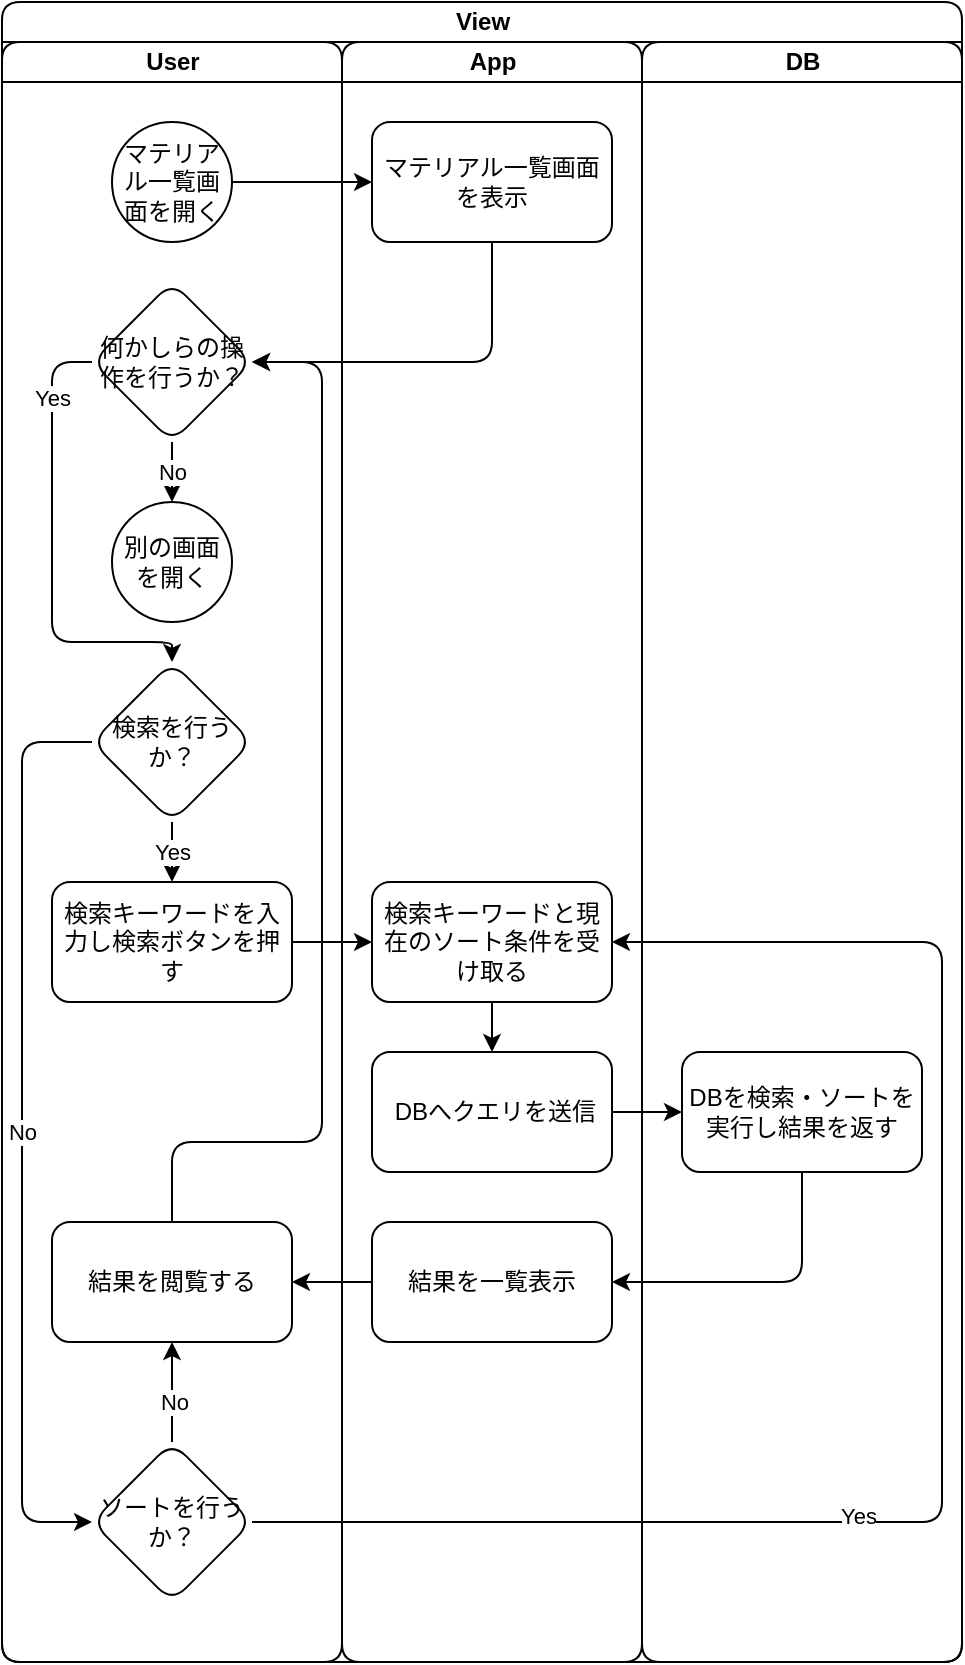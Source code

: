 <mxfile version="28.0.7">
  <diagram name="ページ1" id="nDsr7ZL2te_903vVJfcC">
    <mxGraphModel dx="926" dy="566" grid="1" gridSize="10" guides="1" tooltips="1" connect="1" arrows="1" fold="1" page="1" pageScale="1" pageWidth="827" pageHeight="1169" math="0" shadow="0">
      <root>
        <mxCell id="0" />
        <mxCell id="1" parent="0" />
        <mxCell id="RWtatsnmNJWNkK9OS8tK-5" value="View" style="swimlane;childLayout=stackLayout;resizeParent=1;resizeParentMax=0;startSize=20;html=1;rounded=1;" vertex="1" parent="1">
          <mxGeometry x="230" y="50" width="480" height="830" as="geometry" />
        </mxCell>
        <mxCell id="RWtatsnmNJWNkK9OS8tK-6" value="User" style="swimlane;startSize=20;html=1;rounded=1;" vertex="1" parent="RWtatsnmNJWNkK9OS8tK-5">
          <mxGeometry y="20" width="170" height="810" as="geometry" />
        </mxCell>
        <mxCell id="RWtatsnmNJWNkK9OS8tK-10" value="マテリアル一覧画面を開く" style="ellipse;whiteSpace=wrap;html=1;rounded=1;" vertex="1" parent="RWtatsnmNJWNkK9OS8tK-6">
          <mxGeometry x="55.0" y="40" width="60" height="60" as="geometry" />
        </mxCell>
        <mxCell id="RWtatsnmNJWNkK9OS8tK-20" value="No" style="edgeStyle=orthogonalEdgeStyle;rounded=1;orthogonalLoop=1;jettySize=auto;html=1;exitX=0.5;exitY=1;exitDx=0;exitDy=0;" edge="1" parent="RWtatsnmNJWNkK9OS8tK-6" source="RWtatsnmNJWNkK9OS8tK-13" target="RWtatsnmNJWNkK9OS8tK-15">
          <mxGeometry relative="1" as="geometry" />
        </mxCell>
        <mxCell id="RWtatsnmNJWNkK9OS8tK-39" style="edgeStyle=orthogonalEdgeStyle;rounded=1;orthogonalLoop=1;jettySize=auto;html=1;exitX=0;exitY=0.5;exitDx=0;exitDy=0;entryX=0.5;entryY=0;entryDx=0;entryDy=0;" edge="1" parent="RWtatsnmNJWNkK9OS8tK-6" source="RWtatsnmNJWNkK9OS8tK-13" target="RWtatsnmNJWNkK9OS8tK-21">
          <mxGeometry relative="1" as="geometry">
            <Array as="points">
              <mxPoint x="25" y="160" />
              <mxPoint x="25" y="300" />
              <mxPoint x="85" y="300" />
            </Array>
          </mxGeometry>
        </mxCell>
        <mxCell id="RWtatsnmNJWNkK9OS8tK-41" value="Yes" style="edgeLabel;html=1;align=center;verticalAlign=middle;resizable=0;points=[];rounded=1;" vertex="1" connectable="0" parent="RWtatsnmNJWNkK9OS8tK-39">
          <mxGeometry x="-0.67" relative="1" as="geometry">
            <mxPoint as="offset" />
          </mxGeometry>
        </mxCell>
        <mxCell id="RWtatsnmNJWNkK9OS8tK-13" value="何かしらの操作を行うか？" style="rhombus;whiteSpace=wrap;html=1;rounded=1;" vertex="1" parent="RWtatsnmNJWNkK9OS8tK-6">
          <mxGeometry x="45.0" y="120" width="80" height="80" as="geometry" />
        </mxCell>
        <mxCell id="RWtatsnmNJWNkK9OS8tK-15" value="別の画面を開く" style="ellipse;whiteSpace=wrap;html=1;rounded=1;" vertex="1" parent="RWtatsnmNJWNkK9OS8tK-6">
          <mxGeometry x="55.0" y="230" width="60" height="60" as="geometry" />
        </mxCell>
        <mxCell id="RWtatsnmNJWNkK9OS8tK-25" value="Yes" style="edgeStyle=orthogonalEdgeStyle;rounded=1;orthogonalLoop=1;jettySize=auto;html=1;exitX=0.5;exitY=1;exitDx=0;exitDy=0;" edge="1" parent="RWtatsnmNJWNkK9OS8tK-6" source="RWtatsnmNJWNkK9OS8tK-21" target="RWtatsnmNJWNkK9OS8tK-24">
          <mxGeometry relative="1" as="geometry" />
        </mxCell>
        <mxCell id="RWtatsnmNJWNkK9OS8tK-42" value="No" style="edgeStyle=orthogonalEdgeStyle;rounded=1;orthogonalLoop=1;jettySize=auto;html=1;exitX=0;exitY=0.5;exitDx=0;exitDy=0;entryX=0;entryY=0.5;entryDx=0;entryDy=0;" edge="1" parent="RWtatsnmNJWNkK9OS8tK-6" source="RWtatsnmNJWNkK9OS8tK-21" target="RWtatsnmNJWNkK9OS8tK-38">
          <mxGeometry relative="1" as="geometry">
            <Array as="points">
              <mxPoint x="10" y="350" />
              <mxPoint x="10" y="740" />
            </Array>
          </mxGeometry>
        </mxCell>
        <mxCell id="RWtatsnmNJWNkK9OS8tK-21" value="検索を行うか？" style="rhombus;whiteSpace=wrap;html=1;rounded=1;" vertex="1" parent="RWtatsnmNJWNkK9OS8tK-6">
          <mxGeometry x="45.0" y="310" width="80" height="80" as="geometry" />
        </mxCell>
        <mxCell id="RWtatsnmNJWNkK9OS8tK-24" value="検索キーワードを入力し検索ボタンを押す" style="whiteSpace=wrap;html=1;rounded=1;" vertex="1" parent="RWtatsnmNJWNkK9OS8tK-6">
          <mxGeometry x="25" y="420" width="120" height="60" as="geometry" />
        </mxCell>
        <mxCell id="RWtatsnmNJWNkK9OS8tK-37" style="edgeStyle=orthogonalEdgeStyle;rounded=1;orthogonalLoop=1;jettySize=auto;html=1;exitX=0.5;exitY=0;exitDx=0;exitDy=0;entryX=1;entryY=0.5;entryDx=0;entryDy=0;" edge="1" parent="RWtatsnmNJWNkK9OS8tK-6" source="RWtatsnmNJWNkK9OS8tK-35" target="RWtatsnmNJWNkK9OS8tK-13">
          <mxGeometry relative="1" as="geometry">
            <Array as="points">
              <mxPoint x="85" y="550" />
              <mxPoint x="160" y="550" />
              <mxPoint x="160" y="160" />
            </Array>
          </mxGeometry>
        </mxCell>
        <mxCell id="RWtatsnmNJWNkK9OS8tK-35" value="結果を閲覧する" style="whiteSpace=wrap;html=1;rounded=1;" vertex="1" parent="RWtatsnmNJWNkK9OS8tK-6">
          <mxGeometry x="25" y="590" width="120" height="60" as="geometry" />
        </mxCell>
        <mxCell id="RWtatsnmNJWNkK9OS8tK-45" style="edgeStyle=orthogonalEdgeStyle;rounded=1;orthogonalLoop=1;jettySize=auto;html=1;exitX=0.5;exitY=0;exitDx=0;exitDy=0;entryX=0.5;entryY=1;entryDx=0;entryDy=0;" edge="1" parent="RWtatsnmNJWNkK9OS8tK-6" source="RWtatsnmNJWNkK9OS8tK-38" target="RWtatsnmNJWNkK9OS8tK-35">
          <mxGeometry relative="1" as="geometry" />
        </mxCell>
        <mxCell id="RWtatsnmNJWNkK9OS8tK-46" value="No" style="edgeLabel;html=1;align=center;verticalAlign=middle;resizable=0;points=[];rounded=1;" vertex="1" connectable="0" parent="RWtatsnmNJWNkK9OS8tK-45">
          <mxGeometry x="-0.2" y="-1" relative="1" as="geometry">
            <mxPoint as="offset" />
          </mxGeometry>
        </mxCell>
        <mxCell id="RWtatsnmNJWNkK9OS8tK-38" value="ソートを行うか？" style="rhombus;whiteSpace=wrap;html=1;rounded=1;" vertex="1" parent="RWtatsnmNJWNkK9OS8tK-6">
          <mxGeometry x="45" y="700" width="80" height="80" as="geometry" />
        </mxCell>
        <mxCell id="RWtatsnmNJWNkK9OS8tK-7" value="App" style="swimlane;startSize=20;html=1;rounded=1;" vertex="1" parent="RWtatsnmNJWNkK9OS8tK-5">
          <mxGeometry x="170" y="20" width="150" height="810" as="geometry" />
        </mxCell>
        <mxCell id="RWtatsnmNJWNkK9OS8tK-11" value="マテリアル一覧画面を表示" style="whiteSpace=wrap;html=1;rounded=1;" vertex="1" parent="RWtatsnmNJWNkK9OS8tK-7">
          <mxGeometry x="15.0" y="40" width="120" height="60" as="geometry" />
        </mxCell>
        <mxCell id="RWtatsnmNJWNkK9OS8tK-29" style="edgeStyle=orthogonalEdgeStyle;rounded=1;orthogonalLoop=1;jettySize=auto;html=1;exitX=0.5;exitY=1;exitDx=0;exitDy=0;entryX=0.5;entryY=0;entryDx=0;entryDy=0;" edge="1" parent="RWtatsnmNJWNkK9OS8tK-7" source="RWtatsnmNJWNkK9OS8tK-26" target="RWtatsnmNJWNkK9OS8tK-28">
          <mxGeometry relative="1" as="geometry" />
        </mxCell>
        <mxCell id="RWtatsnmNJWNkK9OS8tK-26" value="検索キーワードと現在のソート条件を受け取る" style="whiteSpace=wrap;html=1;rounded=1;" vertex="1" parent="RWtatsnmNJWNkK9OS8tK-7">
          <mxGeometry x="15" y="420" width="120" height="60" as="geometry" />
        </mxCell>
        <mxCell id="RWtatsnmNJWNkK9OS8tK-28" value="&amp;nbsp;DBへクエリを送信" style="whiteSpace=wrap;html=1;rounded=1;" vertex="1" parent="RWtatsnmNJWNkK9OS8tK-7">
          <mxGeometry x="15" y="505" width="120" height="60" as="geometry" />
        </mxCell>
        <mxCell id="RWtatsnmNJWNkK9OS8tK-32" value="結果を一覧表示" style="whiteSpace=wrap;html=1;rounded=1;" vertex="1" parent="RWtatsnmNJWNkK9OS8tK-7">
          <mxGeometry x="15" y="590" width="120" height="60" as="geometry" />
        </mxCell>
        <mxCell id="RWtatsnmNJWNkK9OS8tK-8" value="DB" style="swimlane;startSize=20;html=1;rounded=1;" vertex="1" parent="RWtatsnmNJWNkK9OS8tK-5">
          <mxGeometry x="320" y="20" width="160" height="810" as="geometry" />
        </mxCell>
        <mxCell id="RWtatsnmNJWNkK9OS8tK-30" value="DBを検索・ソートを実行し結果を返す" style="whiteSpace=wrap;html=1;rounded=1;" vertex="1" parent="RWtatsnmNJWNkK9OS8tK-8">
          <mxGeometry x="20" y="505" width="120" height="60" as="geometry" />
        </mxCell>
        <mxCell id="RWtatsnmNJWNkK9OS8tK-12" style="edgeStyle=orthogonalEdgeStyle;rounded=1;orthogonalLoop=1;jettySize=auto;html=1;exitX=1;exitY=0.5;exitDx=0;exitDy=0;" edge="1" parent="RWtatsnmNJWNkK9OS8tK-5" source="RWtatsnmNJWNkK9OS8tK-10" target="RWtatsnmNJWNkK9OS8tK-11">
          <mxGeometry relative="1" as="geometry" />
        </mxCell>
        <mxCell id="RWtatsnmNJWNkK9OS8tK-14" style="edgeStyle=orthogonalEdgeStyle;rounded=1;orthogonalLoop=1;jettySize=auto;html=1;exitX=0.5;exitY=1;exitDx=0;exitDy=0;entryX=1;entryY=0.5;entryDx=0;entryDy=0;" edge="1" parent="RWtatsnmNJWNkK9OS8tK-5" source="RWtatsnmNJWNkK9OS8tK-11" target="RWtatsnmNJWNkK9OS8tK-13">
          <mxGeometry relative="1" as="geometry" />
        </mxCell>
        <mxCell id="RWtatsnmNJWNkK9OS8tK-27" style="edgeStyle=orthogonalEdgeStyle;rounded=1;orthogonalLoop=1;jettySize=auto;html=1;exitX=1;exitY=0.5;exitDx=0;exitDy=0;" edge="1" parent="RWtatsnmNJWNkK9OS8tK-5" source="RWtatsnmNJWNkK9OS8tK-24" target="RWtatsnmNJWNkK9OS8tK-26">
          <mxGeometry relative="1" as="geometry" />
        </mxCell>
        <mxCell id="RWtatsnmNJWNkK9OS8tK-31" style="edgeStyle=orthogonalEdgeStyle;rounded=1;orthogonalLoop=1;jettySize=auto;html=1;exitX=1;exitY=0.5;exitDx=0;exitDy=0;entryX=0;entryY=0.5;entryDx=0;entryDy=0;" edge="1" parent="RWtatsnmNJWNkK9OS8tK-5" source="RWtatsnmNJWNkK9OS8tK-28" target="RWtatsnmNJWNkK9OS8tK-30">
          <mxGeometry relative="1" as="geometry" />
        </mxCell>
        <mxCell id="RWtatsnmNJWNkK9OS8tK-34" style="edgeStyle=orthogonalEdgeStyle;rounded=1;orthogonalLoop=1;jettySize=auto;html=1;exitX=0.5;exitY=1;exitDx=0;exitDy=0;entryX=1;entryY=0.5;entryDx=0;entryDy=0;" edge="1" parent="RWtatsnmNJWNkK9OS8tK-5" source="RWtatsnmNJWNkK9OS8tK-30" target="RWtatsnmNJWNkK9OS8tK-32">
          <mxGeometry relative="1" as="geometry" />
        </mxCell>
        <mxCell id="RWtatsnmNJWNkK9OS8tK-36" style="edgeStyle=orthogonalEdgeStyle;rounded=1;orthogonalLoop=1;jettySize=auto;html=1;exitX=0;exitY=0.5;exitDx=0;exitDy=0;" edge="1" parent="RWtatsnmNJWNkK9OS8tK-5" source="RWtatsnmNJWNkK9OS8tK-32" target="RWtatsnmNJWNkK9OS8tK-35">
          <mxGeometry relative="1" as="geometry" />
        </mxCell>
        <mxCell id="RWtatsnmNJWNkK9OS8tK-43" style="edgeStyle=orthogonalEdgeStyle;rounded=1;orthogonalLoop=1;jettySize=auto;html=1;exitX=1;exitY=0.5;exitDx=0;exitDy=0;entryX=1;entryY=0.5;entryDx=0;entryDy=0;" edge="1" parent="RWtatsnmNJWNkK9OS8tK-5" source="RWtatsnmNJWNkK9OS8tK-38" target="RWtatsnmNJWNkK9OS8tK-26">
          <mxGeometry relative="1" as="geometry">
            <Array as="points">
              <mxPoint x="470" y="760" />
              <mxPoint x="470" y="470" />
            </Array>
          </mxGeometry>
        </mxCell>
        <mxCell id="RWtatsnmNJWNkK9OS8tK-44" value="Yes" style="edgeLabel;html=1;align=center;verticalAlign=middle;resizable=0;points=[];rounded=1;" vertex="1" connectable="0" parent="RWtatsnmNJWNkK9OS8tK-43">
          <mxGeometry x="-0.242" y="3" relative="1" as="geometry">
            <mxPoint as="offset" />
          </mxGeometry>
        </mxCell>
      </root>
    </mxGraphModel>
  </diagram>
</mxfile>
